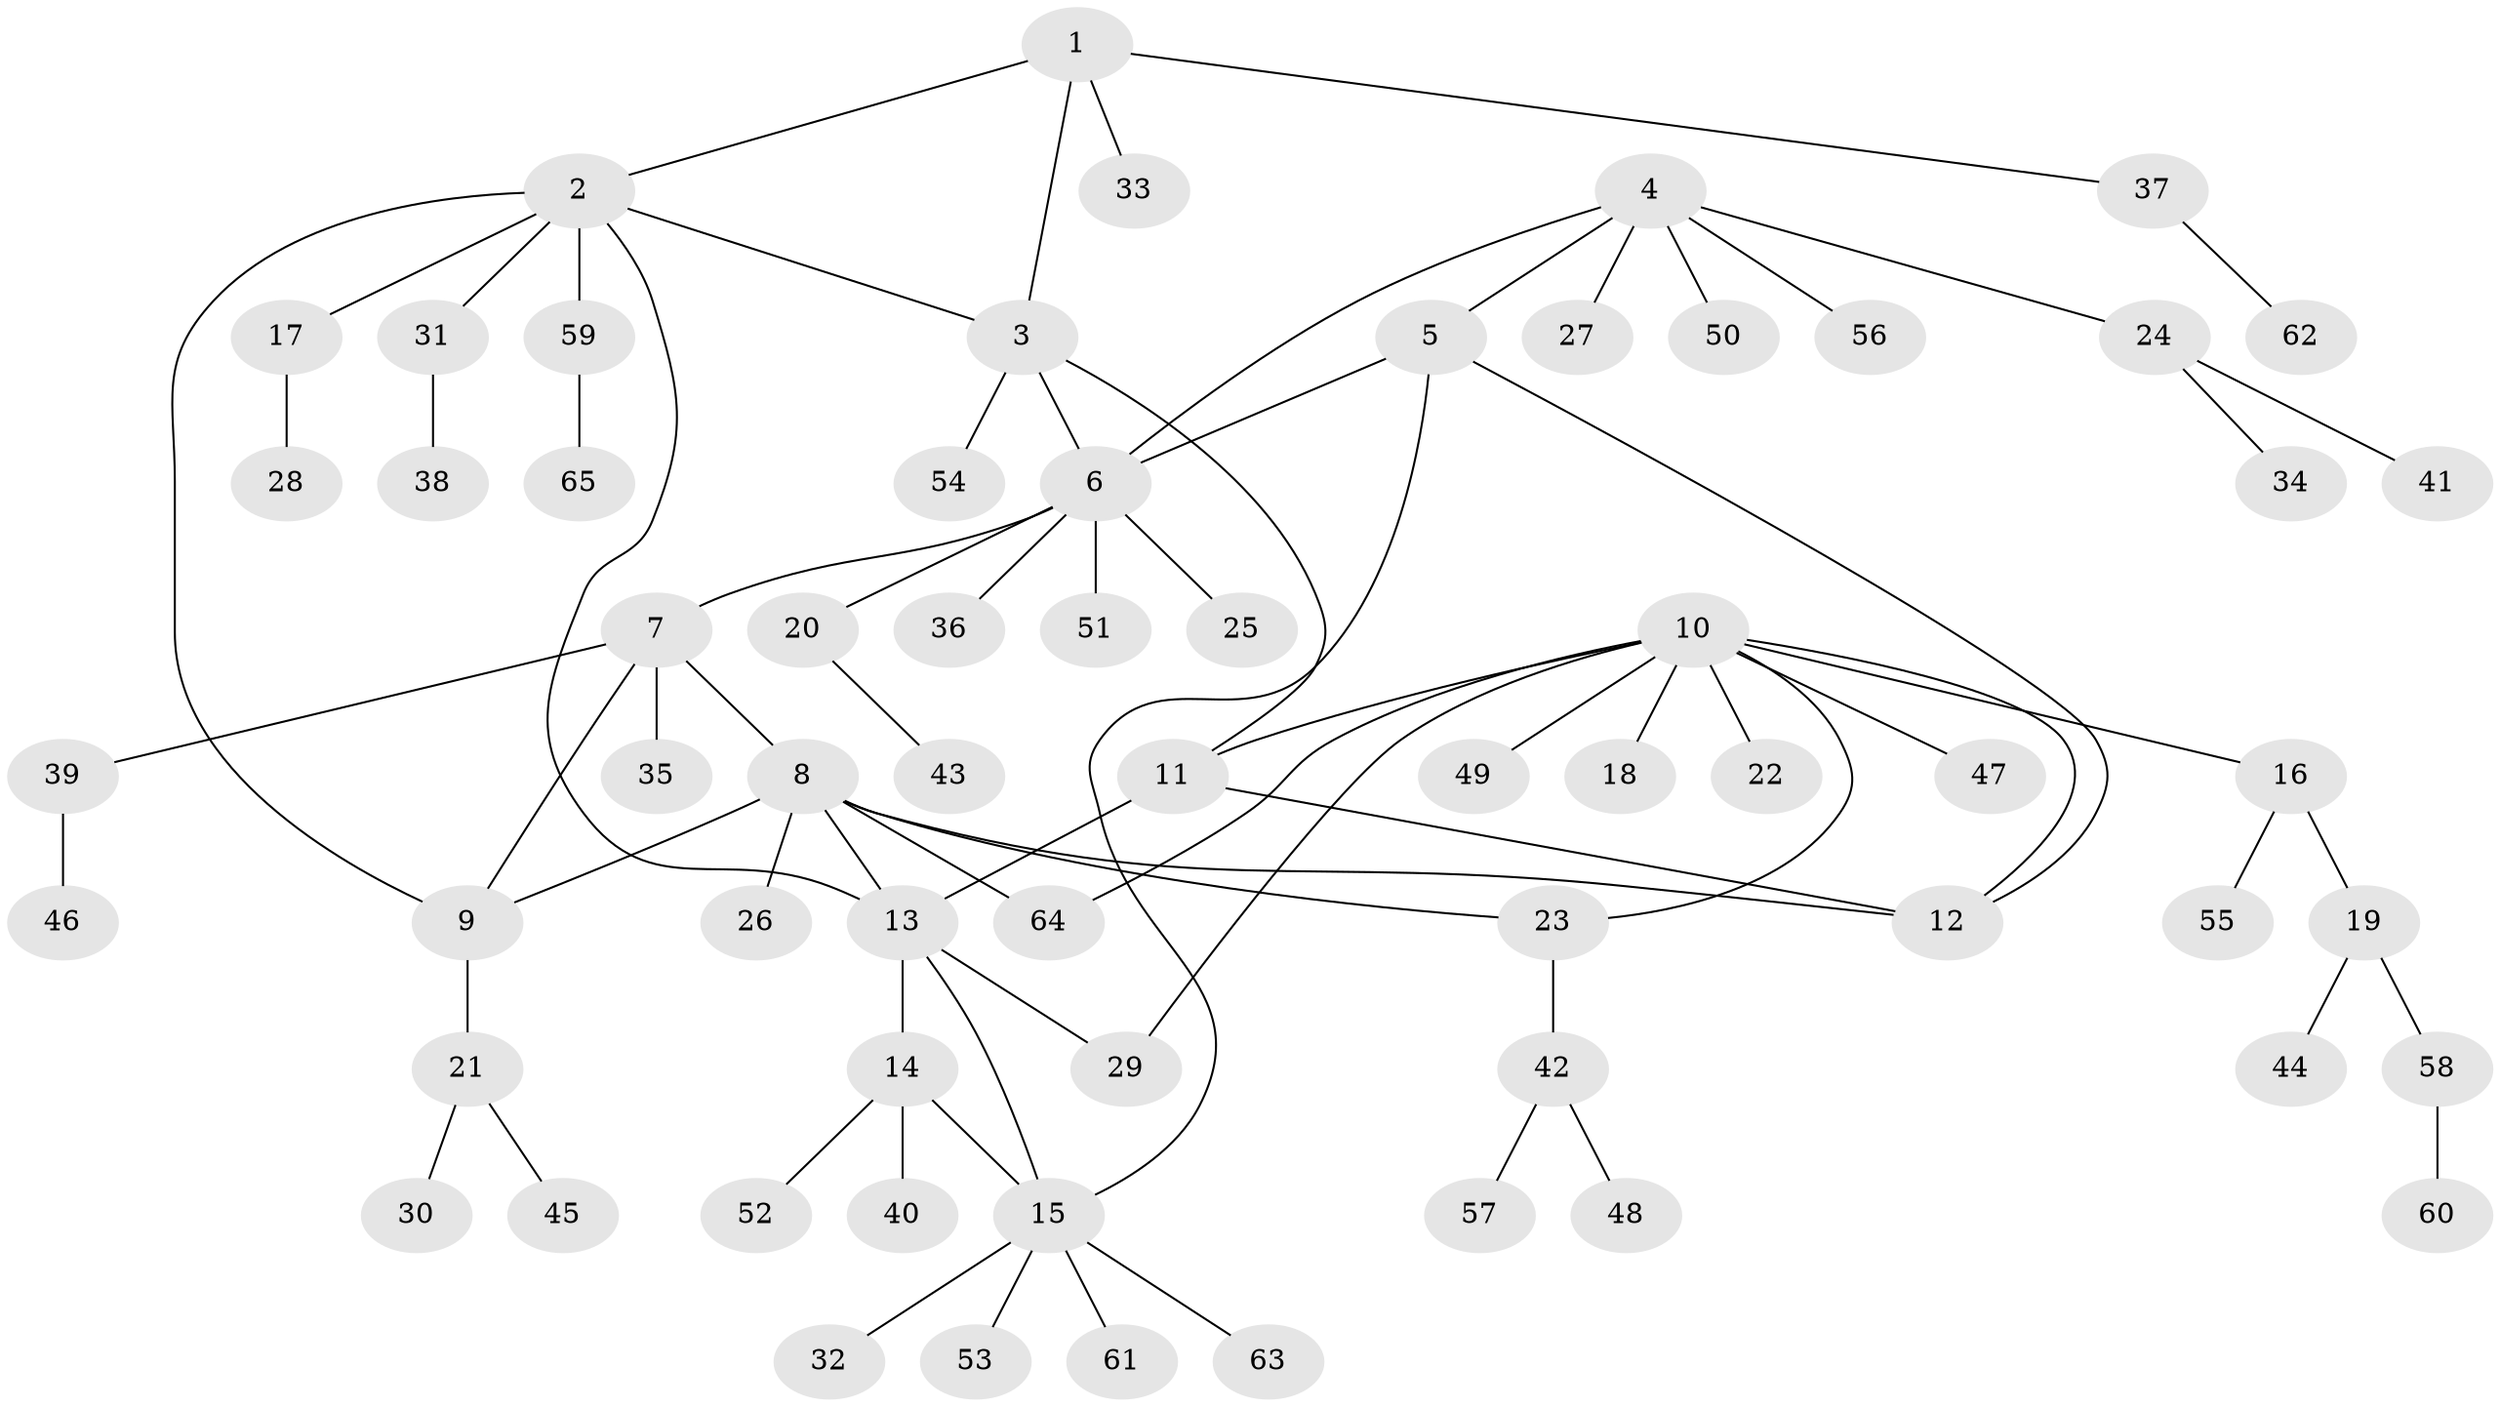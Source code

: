 // Generated by graph-tools (version 1.1) at 2025/11/02/27/25 16:11:37]
// undirected, 65 vertices, 78 edges
graph export_dot {
graph [start="1"]
  node [color=gray90,style=filled];
  1;
  2;
  3;
  4;
  5;
  6;
  7;
  8;
  9;
  10;
  11;
  12;
  13;
  14;
  15;
  16;
  17;
  18;
  19;
  20;
  21;
  22;
  23;
  24;
  25;
  26;
  27;
  28;
  29;
  30;
  31;
  32;
  33;
  34;
  35;
  36;
  37;
  38;
  39;
  40;
  41;
  42;
  43;
  44;
  45;
  46;
  47;
  48;
  49;
  50;
  51;
  52;
  53;
  54;
  55;
  56;
  57;
  58;
  59;
  60;
  61;
  62;
  63;
  64;
  65;
  1 -- 2;
  1 -- 3;
  1 -- 33;
  1 -- 37;
  2 -- 3;
  2 -- 9;
  2 -- 13;
  2 -- 17;
  2 -- 31;
  2 -- 59;
  3 -- 6;
  3 -- 11;
  3 -- 54;
  4 -- 5;
  4 -- 6;
  4 -- 24;
  4 -- 27;
  4 -- 50;
  4 -- 56;
  5 -- 6;
  5 -- 12;
  5 -- 15;
  6 -- 7;
  6 -- 20;
  6 -- 25;
  6 -- 36;
  6 -- 51;
  7 -- 8;
  7 -- 9;
  7 -- 35;
  7 -- 39;
  8 -- 9;
  8 -- 12;
  8 -- 13;
  8 -- 23;
  8 -- 26;
  8 -- 64;
  9 -- 21;
  10 -- 11;
  10 -- 12;
  10 -- 16;
  10 -- 18;
  10 -- 22;
  10 -- 23;
  10 -- 29;
  10 -- 47;
  10 -- 49;
  10 -- 64;
  11 -- 12;
  11 -- 13;
  13 -- 14;
  13 -- 15;
  13 -- 29;
  14 -- 15;
  14 -- 40;
  14 -- 52;
  15 -- 32;
  15 -- 53;
  15 -- 61;
  15 -- 63;
  16 -- 19;
  16 -- 55;
  17 -- 28;
  19 -- 44;
  19 -- 58;
  20 -- 43;
  21 -- 30;
  21 -- 45;
  23 -- 42;
  24 -- 34;
  24 -- 41;
  31 -- 38;
  37 -- 62;
  39 -- 46;
  42 -- 48;
  42 -- 57;
  58 -- 60;
  59 -- 65;
}
